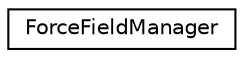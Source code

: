 digraph "Graphical Class Hierarchy"
{
 // INTERACTIVE_SVG=YES
  edge [fontname="Helvetica",fontsize="10",labelfontname="Helvetica",labelfontsize="10"];
  node [fontname="Helvetica",fontsize="10",shape=record];
  rankdir="LR";
  Node0 [label="ForceFieldManager",height=0.2,width=0.4,color="black", fillcolor="white", style="filled",URL="$classForceFieldManager.html",tooltip="A class to store and iterate over all ForceFields. "];
}
